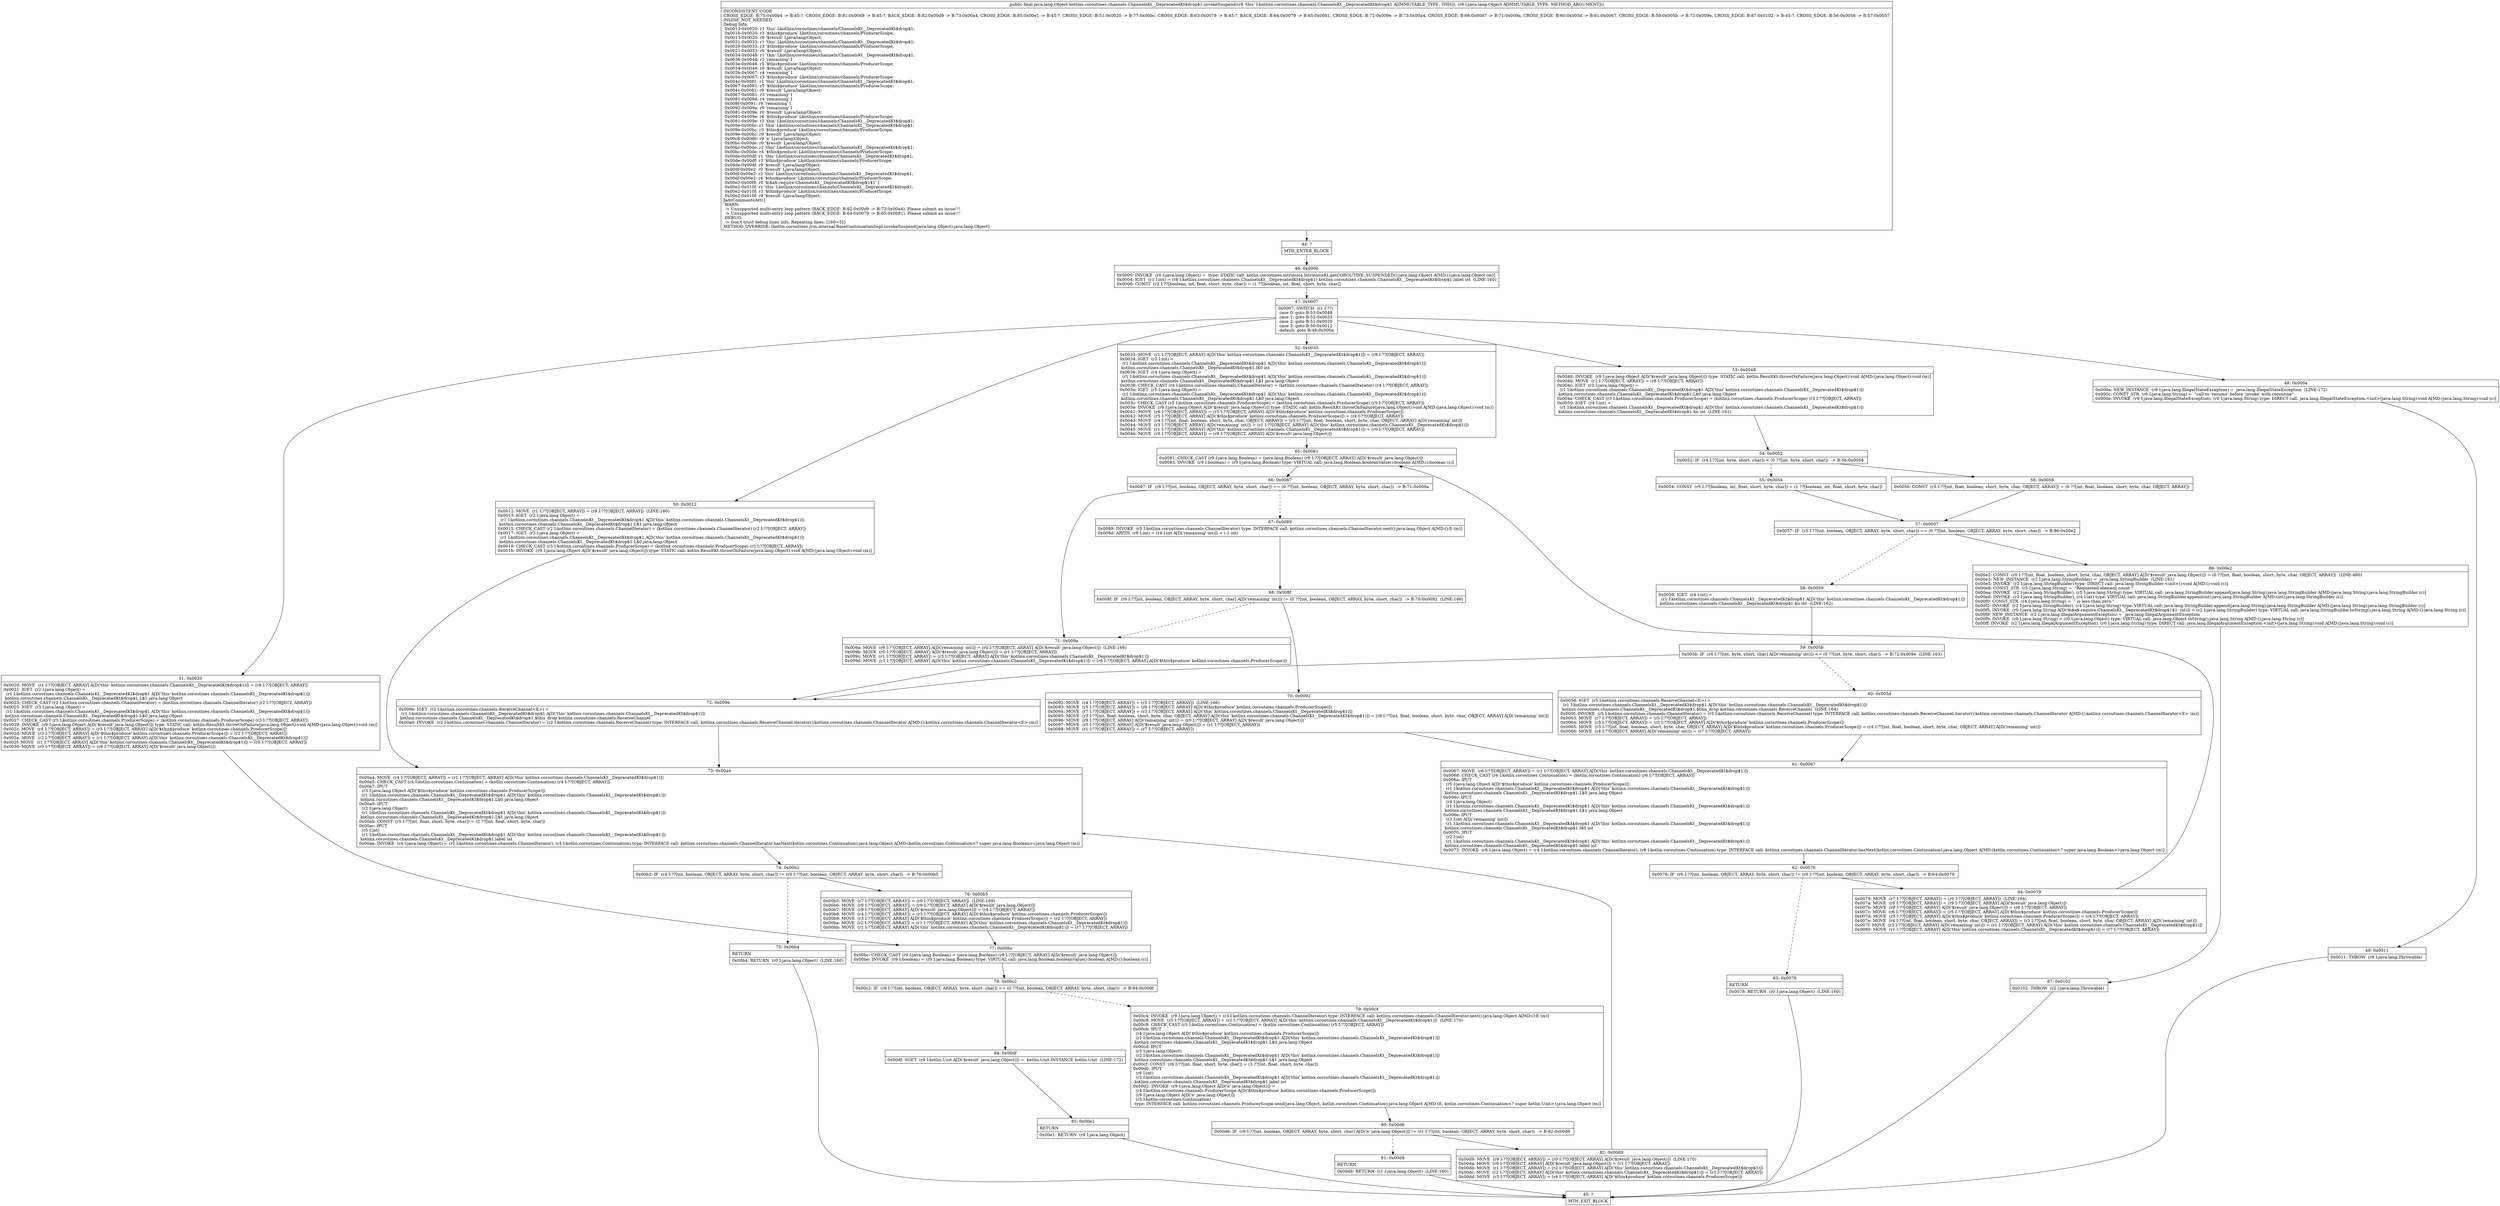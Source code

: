 digraph "CFG forkotlinx.coroutines.channels.ChannelsKt__DeprecatedKt$drop$1.invokeSuspend(Ljava\/lang\/Object;)Ljava\/lang\/Object;" {
Node_44 [shape=record,label="{44\:\ ?|MTH_ENTER_BLOCK\l}"];
Node_46 [shape=record,label="{46\:\ 0x0000|0x0000: INVOKE  (r0 I:java.lang.Object) =  type: STATIC call: kotlin.coroutines.intrinsics.IntrinsicsKt.getCOROUTINE_SUSPENDED():java.lang.Object A[MD:():java.lang.Object (m)]\l0x0004: IGET  (r1 I:int) = (r8 I:kotlinx.coroutines.channels.ChannelsKt__DeprecatedKt$drop$1) kotlinx.coroutines.channels.ChannelsKt__DeprecatedKt$drop$1.label int  (LINE:160)\l0x0006: CONST  (r2 I:??[boolean, int, float, short, byte, char]) = (1 ??[boolean, int, float, short, byte, char]) \l}"];
Node_47 [shape=record,label="{47\:\ 0x0007|0x0007: SWITCH  (r1 I:??)\l case 0: goto B:53:0x0048\l case 1: goto B:52:0x0033\l case 2: goto B:51:0x0020\l case 3: goto B:50:0x0012\l default: goto B:48:0x000a \l}"];
Node_48 [shape=record,label="{48\:\ 0x000a|0x000a: NEW_INSTANCE  (r9 I:java.lang.IllegalStateException) =  java.lang.IllegalStateException  (LINE:172)\l0x000c: CONST_STR  (r0 I:java.lang.String) =  \"call to 'resume' before 'invoke' with coroutine\" \l0x000e: INVOKE  (r9 I:java.lang.IllegalStateException), (r0 I:java.lang.String) type: DIRECT call: java.lang.IllegalStateException.\<init\>(java.lang.String):void A[MD:(java.lang.String):void (c)]\l}"];
Node_49 [shape=record,label="{49\:\ 0x0011|0x0011: THROW  (r9 I:java.lang.Throwable) \l}"];
Node_45 [shape=record,label="{45\:\ ?|MTH_EXIT_BLOCK\l}"];
Node_50 [shape=record,label="{50\:\ 0x0012|0x0012: MOVE  (r1 I:??[OBJECT, ARRAY]) = (r8 I:??[OBJECT, ARRAY])  (LINE:160)\l0x0013: IGET  (r2 I:java.lang.Object) = \l  (r1 I:kotlinx.coroutines.channels.ChannelsKt__DeprecatedKt$drop$1 A[D('this' kotlinx.coroutines.channels.ChannelsKt__DeprecatedKt$drop$1)])\l kotlinx.coroutines.channels.ChannelsKt__DeprecatedKt$drop$1.L$1 java.lang.Object \l0x0015: CHECK_CAST (r2 I:kotlinx.coroutines.channels.ChannelIterator) = (kotlinx.coroutines.channels.ChannelIterator) (r2 I:??[OBJECT, ARRAY]) \l0x0017: IGET  (r3 I:java.lang.Object) = \l  (r1 I:kotlinx.coroutines.channels.ChannelsKt__DeprecatedKt$drop$1 A[D('this' kotlinx.coroutines.channels.ChannelsKt__DeprecatedKt$drop$1)])\l kotlinx.coroutines.channels.ChannelsKt__DeprecatedKt$drop$1.L$0 java.lang.Object \l0x0019: CHECK_CAST (r3 I:kotlinx.coroutines.channels.ProducerScope) = (kotlinx.coroutines.channels.ProducerScope) (r3 I:??[OBJECT, ARRAY]) \l0x001b: INVOKE  (r9 I:java.lang.Object A[D('$result' java.lang.Object)]) type: STATIC call: kotlin.ResultKt.throwOnFailure(java.lang.Object):void A[MD:(java.lang.Object):void (m)]\l}"];
Node_73 [shape=record,label="{73\:\ 0x00a4|0x00a4: MOVE  (r4 I:??[OBJECT, ARRAY]) = (r1 I:??[OBJECT, ARRAY] A[D('this' kotlinx.coroutines.channels.ChannelsKt__DeprecatedKt$drop$1)]) \l0x00a5: CHECK_CAST (r4 I:kotlin.coroutines.Continuation) = (kotlin.coroutines.Continuation) (r4 I:??[OBJECT, ARRAY]) \l0x00a7: IPUT  \l  (r3 I:java.lang.Object A[D('$this$produce' kotlinx.coroutines.channels.ProducerScope)])\l  (r1 I:kotlinx.coroutines.channels.ChannelsKt__DeprecatedKt$drop$1 A[D('this' kotlinx.coroutines.channels.ChannelsKt__DeprecatedKt$drop$1)])\l kotlinx.coroutines.channels.ChannelsKt__DeprecatedKt$drop$1.L$0 java.lang.Object \l0x00a9: IPUT  \l  (r2 I:java.lang.Object)\l  (r1 I:kotlinx.coroutines.channels.ChannelsKt__DeprecatedKt$drop$1 A[D('this' kotlinx.coroutines.channels.ChannelsKt__DeprecatedKt$drop$1)])\l kotlinx.coroutines.channels.ChannelsKt__DeprecatedKt$drop$1.L$1 java.lang.Object \l0x00ab: CONST  (r5 I:??[int, float, short, byte, char]) = (2 ??[int, float, short, byte, char]) \l0x00ac: IPUT  \l  (r5 I:int)\l  (r1 I:kotlinx.coroutines.channels.ChannelsKt__DeprecatedKt$drop$1 A[D('this' kotlinx.coroutines.channels.ChannelsKt__DeprecatedKt$drop$1)])\l kotlinx.coroutines.channels.ChannelsKt__DeprecatedKt$drop$1.label int \l0x00ae: INVOKE  (r4 I:java.lang.Object) = (r2 I:kotlinx.coroutines.channels.ChannelIterator), (r4 I:kotlin.coroutines.Continuation) type: INTERFACE call: kotlinx.coroutines.channels.ChannelIterator.hasNext(kotlin.coroutines.Continuation):java.lang.Object A[MD:(kotlin.coroutines.Continuation\<? super java.lang.Boolean\>):java.lang.Object (m)]\l}"];
Node_74 [shape=record,label="{74\:\ 0x00b2|0x00b2: IF  (r4 I:??[int, boolean, OBJECT, ARRAY, byte, short, char]) != (r0 I:??[int, boolean, OBJECT, ARRAY, byte, short, char])  \-\> B:76:0x00b5 \l}"];
Node_75 [shape=record,label="{75\:\ 0x00b4|RETURN\l|0x00b4: RETURN  (r0 I:java.lang.Object)  (LINE:160)\l}"];
Node_76 [shape=record,label="{76\:\ 0x00b5|0x00b5: MOVE  (r7 I:??[OBJECT, ARRAY]) = (r0 I:??[OBJECT, ARRAY])  (LINE:169)\l0x00b6: MOVE  (r0 I:??[OBJECT, ARRAY]) = (r9 I:??[OBJECT, ARRAY] A[D('$result' java.lang.Object)]) \l0x00b7: MOVE  (r9 I:??[OBJECT, ARRAY] A[D('$result' java.lang.Object)]) = (r4 I:??[OBJECT, ARRAY]) \l0x00b8: MOVE  (r4 I:??[OBJECT, ARRAY]) = (r3 I:??[OBJECT, ARRAY] A[D('$this$produce' kotlinx.coroutines.channels.ProducerScope)]) \l0x00b9: MOVE  (r3 I:??[OBJECT, ARRAY] A[D('$this$produce' kotlinx.coroutines.channels.ProducerScope)]) = (r2 I:??[OBJECT, ARRAY]) \l0x00ba: MOVE  (r2 I:??[OBJECT, ARRAY]) = (r1 I:??[OBJECT, ARRAY] A[D('this' kotlinx.coroutines.channels.ChannelsKt__DeprecatedKt$drop$1)]) \l0x00bb: MOVE  (r1 I:??[OBJECT, ARRAY] A[D('this' kotlinx.coroutines.channels.ChannelsKt__DeprecatedKt$drop$1)]) = (r7 I:??[OBJECT, ARRAY]) \l}"];
Node_77 [shape=record,label="{77\:\ 0x00bc|0x00bc: CHECK_CAST (r9 I:java.lang.Boolean) = (java.lang.Boolean) (r9 I:??[OBJECT, ARRAY] A[D('$result' java.lang.Object)]) \l0x00be: INVOKE  (r9 I:boolean) = (r9 I:java.lang.Boolean) type: VIRTUAL call: java.lang.Boolean.booleanValue():boolean A[MD:():boolean (c)]\l}"];
Node_78 [shape=record,label="{78\:\ 0x00c2|0x00c2: IF  (r9 I:??[int, boolean, OBJECT, ARRAY, byte, short, char]) == (0 ??[int, boolean, OBJECT, ARRAY, byte, short, char])  \-\> B:84:0x00df \l}"];
Node_79 [shape=record,label="{79\:\ 0x00c4|0x00c4: INVOKE  (r9 I:java.lang.Object) = (r3 I:kotlinx.coroutines.channels.ChannelIterator) type: INTERFACE call: kotlinx.coroutines.channels.ChannelIterator.next():java.lang.Object A[MD:():E (m)]\l0x00c8: MOVE  (r5 I:??[OBJECT, ARRAY]) = (r2 I:??[OBJECT, ARRAY] A[D('this' kotlinx.coroutines.channels.ChannelsKt__DeprecatedKt$drop$1)])  (LINE:170)\l0x00c9: CHECK_CAST (r5 I:kotlin.coroutines.Continuation) = (kotlin.coroutines.Continuation) (r5 I:??[OBJECT, ARRAY]) \l0x00cb: IPUT  \l  (r4 I:java.lang.Object A[D('$this$produce' kotlinx.coroutines.channels.ProducerScope)])\l  (r2 I:kotlinx.coroutines.channels.ChannelsKt__DeprecatedKt$drop$1 A[D('this' kotlinx.coroutines.channels.ChannelsKt__DeprecatedKt$drop$1)])\l kotlinx.coroutines.channels.ChannelsKt__DeprecatedKt$drop$1.L$0 java.lang.Object \l0x00cd: IPUT  \l  (r3 I:java.lang.Object)\l  (r2 I:kotlinx.coroutines.channels.ChannelsKt__DeprecatedKt$drop$1 A[D('this' kotlinx.coroutines.channels.ChannelsKt__DeprecatedKt$drop$1)])\l kotlinx.coroutines.channels.ChannelsKt__DeprecatedKt$drop$1.L$1 java.lang.Object \l0x00cf: CONST  (r6 I:??[int, float, short, byte, char]) = (3 ??[int, float, short, byte, char]) \l0x00d0: IPUT  \l  (r6 I:int)\l  (r2 I:kotlinx.coroutines.channels.ChannelsKt__DeprecatedKt$drop$1 A[D('this' kotlinx.coroutines.channels.ChannelsKt__DeprecatedKt$drop$1)])\l kotlinx.coroutines.channels.ChannelsKt__DeprecatedKt$drop$1.label int \l0x00d2: INVOKE  (r9 I:java.lang.Object A[D('e' java.lang.Object)]) = \l  (r4 I:kotlinx.coroutines.channels.ProducerScope A[D('$this$produce' kotlinx.coroutines.channels.ProducerScope)])\l  (r9 I:java.lang.Object A[D('e' java.lang.Object)])\l  (r5 I:kotlin.coroutines.Continuation)\l type: INTERFACE call: kotlinx.coroutines.channels.ProducerScope.send(java.lang.Object, kotlin.coroutines.Continuation):java.lang.Object A[MD:(E, kotlin.coroutines.Continuation\<? super kotlin.Unit\>):java.lang.Object (m)]\l}"];
Node_80 [shape=record,label="{80\:\ 0x00d6|0x00d6: IF  (r9 I:??[int, boolean, OBJECT, ARRAY, byte, short, char] A[D('e' java.lang.Object)]) != (r1 I:??[int, boolean, OBJECT, ARRAY, byte, short, char])  \-\> B:82:0x00d9 \l}"];
Node_81 [shape=record,label="{81\:\ 0x00d8|RETURN\l|0x00d8: RETURN  (r1 I:java.lang.Object)  (LINE:160)\l}"];
Node_82 [shape=record,label="{82\:\ 0x00d9|0x00d9: MOVE  (r9 I:??[OBJECT, ARRAY]) = (r0 I:??[OBJECT, ARRAY] A[D('$result' java.lang.Object)])  (LINE:170)\l0x00da: MOVE  (r0 I:??[OBJECT, ARRAY] A[D('$result' java.lang.Object)]) = (r1 I:??[OBJECT, ARRAY]) \l0x00db: MOVE  (r1 I:??[OBJECT, ARRAY]) = (r2 I:??[OBJECT, ARRAY] A[D('this' kotlinx.coroutines.channels.ChannelsKt__DeprecatedKt$drop$1)]) \l0x00dc: MOVE  (r2 I:??[OBJECT, ARRAY] A[D('this' kotlinx.coroutines.channels.ChannelsKt__DeprecatedKt$drop$1)]) = (r3 I:??[OBJECT, ARRAY]) \l0x00dd: MOVE  (r3 I:??[OBJECT, ARRAY]) = (r4 I:??[OBJECT, ARRAY] A[D('$this$produce' kotlinx.coroutines.channels.ProducerScope)]) \l}"];
Node_84 [shape=record,label="{84\:\ 0x00df|0x00df: SGET  (r9 I:kotlin.Unit A[D('$result' java.lang.Object)]) =  kotlin.Unit.INSTANCE kotlin.Unit  (LINE:172)\l}"];
Node_85 [shape=record,label="{85\:\ 0x00e1|RETURN\l|0x00e1: RETURN  (r9 I:java.lang.Object) \l}"];
Node_51 [shape=record,label="{51\:\ 0x0020|0x0020: MOVE  (r1 I:??[OBJECT, ARRAY] A[D('this' kotlinx.coroutines.channels.ChannelsKt__DeprecatedKt$drop$1)]) = (r8 I:??[OBJECT, ARRAY]) \l0x0021: IGET  (r2 I:java.lang.Object) = \l  (r1 I:kotlinx.coroutines.channels.ChannelsKt__DeprecatedKt$drop$1 A[D('this' kotlinx.coroutines.channels.ChannelsKt__DeprecatedKt$drop$1)])\l kotlinx.coroutines.channels.ChannelsKt__DeprecatedKt$drop$1.L$1 java.lang.Object \l0x0023: CHECK_CAST (r2 I:kotlinx.coroutines.channels.ChannelIterator) = (kotlinx.coroutines.channels.ChannelIterator) (r2 I:??[OBJECT, ARRAY]) \l0x0025: IGET  (r3 I:java.lang.Object) = \l  (r1 I:kotlinx.coroutines.channels.ChannelsKt__DeprecatedKt$drop$1 A[D('this' kotlinx.coroutines.channels.ChannelsKt__DeprecatedKt$drop$1)])\l kotlinx.coroutines.channels.ChannelsKt__DeprecatedKt$drop$1.L$0 java.lang.Object \l0x0027: CHECK_CAST (r3 I:kotlinx.coroutines.channels.ProducerScope) = (kotlinx.coroutines.channels.ProducerScope) (r3 I:??[OBJECT, ARRAY]) \l0x0029: INVOKE  (r9 I:java.lang.Object A[D('$result' java.lang.Object)]) type: STATIC call: kotlin.ResultKt.throwOnFailure(java.lang.Object):void A[MD:(java.lang.Object):void (m)]\l0x002c: MOVE  (r4 I:??[OBJECT, ARRAY]) = (r3 I:??[OBJECT, ARRAY] A[D('$this$produce' kotlinx.coroutines.channels.ProducerScope)]) \l0x002d: MOVE  (r3 I:??[OBJECT, ARRAY] A[D('$this$produce' kotlinx.coroutines.channels.ProducerScope)]) = (r2 I:??[OBJECT, ARRAY]) \l0x002e: MOVE  (r2 I:??[OBJECT, ARRAY]) = (r1 I:??[OBJECT, ARRAY] A[D('this' kotlinx.coroutines.channels.ChannelsKt__DeprecatedKt$drop$1)]) \l0x002f: MOVE  (r1 I:??[OBJECT, ARRAY] A[D('this' kotlinx.coroutines.channels.ChannelsKt__DeprecatedKt$drop$1)]) = (r0 I:??[OBJECT, ARRAY]) \l0x0030: MOVE  (r0 I:??[OBJECT, ARRAY]) = (r9 I:??[OBJECT, ARRAY] A[D('$result' java.lang.Object)]) \l}"];
Node_52 [shape=record,label="{52\:\ 0x0033|0x0033: MOVE  (r1 I:??[OBJECT, ARRAY] A[D('this' kotlinx.coroutines.channels.ChannelsKt__DeprecatedKt$drop$1)]) = (r8 I:??[OBJECT, ARRAY]) \l0x0034: IGET  (r3 I:int) = \l  (r1 I:kotlinx.coroutines.channels.ChannelsKt__DeprecatedKt$drop$1 A[D('this' kotlinx.coroutines.channels.ChannelsKt__DeprecatedKt$drop$1)])\l kotlinx.coroutines.channels.ChannelsKt__DeprecatedKt$drop$1.I$0 int \l0x0036: IGET  (r4 I:java.lang.Object) = \l  (r1 I:kotlinx.coroutines.channels.ChannelsKt__DeprecatedKt$drop$1 A[D('this' kotlinx.coroutines.channels.ChannelsKt__DeprecatedKt$drop$1)])\l kotlinx.coroutines.channels.ChannelsKt__DeprecatedKt$drop$1.L$1 java.lang.Object \l0x0038: CHECK_CAST (r4 I:kotlinx.coroutines.channels.ChannelIterator) = (kotlinx.coroutines.channels.ChannelIterator) (r4 I:??[OBJECT, ARRAY]) \l0x003a: IGET  (r5 I:java.lang.Object) = \l  (r1 I:kotlinx.coroutines.channels.ChannelsKt__DeprecatedKt$drop$1 A[D('this' kotlinx.coroutines.channels.ChannelsKt__DeprecatedKt$drop$1)])\l kotlinx.coroutines.channels.ChannelsKt__DeprecatedKt$drop$1.L$0 java.lang.Object \l0x003c: CHECK_CAST (r5 I:kotlinx.coroutines.channels.ProducerScope) = (kotlinx.coroutines.channels.ProducerScope) (r5 I:??[OBJECT, ARRAY]) \l0x003e: INVOKE  (r9 I:java.lang.Object A[D('$result' java.lang.Object)]) type: STATIC call: kotlin.ResultKt.throwOnFailure(java.lang.Object):void A[MD:(java.lang.Object):void (m)]\l0x0041: MOVE  (r6 I:??[OBJECT, ARRAY]) = (r5 I:??[OBJECT, ARRAY] A[D('$this$produce' kotlinx.coroutines.channels.ProducerScope)]) \l0x0042: MOVE  (r5 I:??[OBJECT, ARRAY] A[D('$this$produce' kotlinx.coroutines.channels.ProducerScope)]) = (r4 I:??[OBJECT, ARRAY]) \l0x0043: MOVE  (r4 I:??[int, float, boolean, short, byte, char, OBJECT, ARRAY]) = (r3 I:??[int, float, boolean, short, byte, char, OBJECT, ARRAY] A[D('remaining' int)]) \l0x0044: MOVE  (r3 I:??[OBJECT, ARRAY] A[D('remaining' int)]) = (r1 I:??[OBJECT, ARRAY] A[D('this' kotlinx.coroutines.channels.ChannelsKt__DeprecatedKt$drop$1)]) \l0x0045: MOVE  (r1 I:??[OBJECT, ARRAY] A[D('this' kotlinx.coroutines.channels.ChannelsKt__DeprecatedKt$drop$1)]) = (r0 I:??[OBJECT, ARRAY]) \l0x0046: MOVE  (r0 I:??[OBJECT, ARRAY]) = (r9 I:??[OBJECT, ARRAY] A[D('$result' java.lang.Object)]) \l}"];
Node_65 [shape=record,label="{65\:\ 0x0081|0x0081: CHECK_CAST (r9 I:java.lang.Boolean) = (java.lang.Boolean) (r9 I:??[OBJECT, ARRAY] A[D('$result' java.lang.Object)]) \l0x0083: INVOKE  (r9 I:boolean) = (r9 I:java.lang.Boolean) type: VIRTUAL call: java.lang.Boolean.booleanValue():boolean A[MD:():boolean (c)]\l}"];
Node_66 [shape=record,label="{66\:\ 0x0087|0x0087: IF  (r9 I:??[int, boolean, OBJECT, ARRAY, byte, short, char]) == (0 ??[int, boolean, OBJECT, ARRAY, byte, short, char])  \-\> B:71:0x009a \l}"];
Node_67 [shape=record,label="{67\:\ 0x0089|0x0089: INVOKE  (r5 I:kotlinx.coroutines.channels.ChannelIterator) type: INTERFACE call: kotlinx.coroutines.channels.ChannelIterator.next():java.lang.Object A[MD:():E (m)]\l0x008d: ARITH  (r9 I:int) = (r4 I:int A[D('remaining' int)]) + (\-1 int) \l}"];
Node_68 [shape=record,label="{68\:\ 0x008f|0x008f: IF  (r9 I:??[int, boolean, OBJECT, ARRAY, byte, short, char] A[D('remaining' int)]) != (0 ??[int, boolean, OBJECT, ARRAY, byte, short, char])  \-\> B:70:0x0092  (LINE:166)\l}"];
Node_70 [shape=record,label="{70\:\ 0x0092|0x0092: MOVE  (r4 I:??[OBJECT, ARRAY]) = (r5 I:??[OBJECT, ARRAY])  (LINE:166)\l0x0093: MOVE  (r5 I:??[OBJECT, ARRAY]) = (r6 I:??[OBJECT, ARRAY] A[D('$this$produce' kotlinx.coroutines.channels.ProducerScope)]) \l0x0094: MOVE  (r7 I:??[OBJECT, ARRAY]) = (r3 I:??[OBJECT, ARRAY] A[D('this' kotlinx.coroutines.channels.ChannelsKt__DeprecatedKt$drop$1)]) \l0x0095: MOVE  (r3 I:??[int, float, boolean, short, byte, char, OBJECT, ARRAY] A[D('this' kotlinx.coroutines.channels.ChannelsKt__DeprecatedKt$drop$1)]) = (r9 I:??[int, float, boolean, short, byte, char, OBJECT, ARRAY] A[D('remaining' int)]) \l0x0096: MOVE  (r9 I:??[OBJECT, ARRAY] A[D('remaining' int)]) = (r0 I:??[OBJECT, ARRAY] A[D('$result' java.lang.Object)]) \l0x0097: MOVE  (r0 I:??[OBJECT, ARRAY] A[D('$result' java.lang.Object)]) = (r1 I:??[OBJECT, ARRAY]) \l0x0098: MOVE  (r1 I:??[OBJECT, ARRAY]) = (r7 I:??[OBJECT, ARRAY]) \l}"];
Node_61 [shape=record,label="{61\:\ 0x0067|0x0067: MOVE  (r6 I:??[OBJECT, ARRAY]) = (r1 I:??[OBJECT, ARRAY] A[D('this' kotlinx.coroutines.channels.ChannelsKt__DeprecatedKt$drop$1)]) \l0x0068: CHECK_CAST (r6 I:kotlin.coroutines.Continuation) = (kotlin.coroutines.Continuation) (r6 I:??[OBJECT, ARRAY]) \l0x006a: IPUT  \l  (r5 I:java.lang.Object A[D('$this$produce' kotlinx.coroutines.channels.ProducerScope)])\l  (r1 I:kotlinx.coroutines.channels.ChannelsKt__DeprecatedKt$drop$1 A[D('this' kotlinx.coroutines.channels.ChannelsKt__DeprecatedKt$drop$1)])\l kotlinx.coroutines.channels.ChannelsKt__DeprecatedKt$drop$1.L$0 java.lang.Object \l0x006c: IPUT  \l  (r4 I:java.lang.Object)\l  (r1 I:kotlinx.coroutines.channels.ChannelsKt__DeprecatedKt$drop$1 A[D('this' kotlinx.coroutines.channels.ChannelsKt__DeprecatedKt$drop$1)])\l kotlinx.coroutines.channels.ChannelsKt__DeprecatedKt$drop$1.L$1 java.lang.Object \l0x006e: IPUT  \l  (r3 I:int A[D('remaining' int)])\l  (r1 I:kotlinx.coroutines.channels.ChannelsKt__DeprecatedKt$drop$1 A[D('this' kotlinx.coroutines.channels.ChannelsKt__DeprecatedKt$drop$1)])\l kotlinx.coroutines.channels.ChannelsKt__DeprecatedKt$drop$1.I$0 int \l0x0070: IPUT  \l  (r2 I:int)\l  (r1 I:kotlinx.coroutines.channels.ChannelsKt__DeprecatedKt$drop$1 A[D('this' kotlinx.coroutines.channels.ChannelsKt__DeprecatedKt$drop$1)])\l kotlinx.coroutines.channels.ChannelsKt__DeprecatedKt$drop$1.label int \l0x0072: INVOKE  (r6 I:java.lang.Object) = (r4 I:kotlinx.coroutines.channels.ChannelIterator), (r6 I:kotlin.coroutines.Continuation) type: INTERFACE call: kotlinx.coroutines.channels.ChannelIterator.hasNext(kotlin.coroutines.Continuation):java.lang.Object A[MD:(kotlin.coroutines.Continuation\<? super java.lang.Boolean\>):java.lang.Object (m)]\l}"];
Node_62 [shape=record,label="{62\:\ 0x0076|0x0076: IF  (r6 I:??[int, boolean, OBJECT, ARRAY, byte, short, char]) != (r0 I:??[int, boolean, OBJECT, ARRAY, byte, short, char])  \-\> B:64:0x0079 \l}"];
Node_63 [shape=record,label="{63\:\ 0x0078|RETURN\l|0x0078: RETURN  (r0 I:java.lang.Object)  (LINE:160)\l}"];
Node_64 [shape=record,label="{64\:\ 0x0079|0x0079: MOVE  (r7 I:??[OBJECT, ARRAY]) = (r0 I:??[OBJECT, ARRAY])  (LINE:164)\l0x007a: MOVE  (r0 I:??[OBJECT, ARRAY]) = (r9 I:??[OBJECT, ARRAY] A[D('$result' java.lang.Object)]) \l0x007b: MOVE  (r9 I:??[OBJECT, ARRAY] A[D('$result' java.lang.Object)]) = (r6 I:??[OBJECT, ARRAY]) \l0x007c: MOVE  (r6 I:??[OBJECT, ARRAY]) = (r5 I:??[OBJECT, ARRAY] A[D('$this$produce' kotlinx.coroutines.channels.ProducerScope)]) \l0x007d: MOVE  (r5 I:??[OBJECT, ARRAY] A[D('$this$produce' kotlinx.coroutines.channels.ProducerScope)]) = (r4 I:??[OBJECT, ARRAY]) \l0x007e: MOVE  (r4 I:??[int, float, boolean, short, byte, char, OBJECT, ARRAY]) = (r3 I:??[int, float, boolean, short, byte, char, OBJECT, ARRAY] A[D('remaining' int)]) \l0x007f: MOVE  (r3 I:??[OBJECT, ARRAY] A[D('remaining' int)]) = (r1 I:??[OBJECT, ARRAY] A[D('this' kotlinx.coroutines.channels.ChannelsKt__DeprecatedKt$drop$1)]) \l0x0080: MOVE  (r1 I:??[OBJECT, ARRAY] A[D('this' kotlinx.coroutines.channels.ChannelsKt__DeprecatedKt$drop$1)]) = (r7 I:??[OBJECT, ARRAY]) \l}"];
Node_71 [shape=record,label="{71\:\ 0x009a|0x009a: MOVE  (r9 I:??[OBJECT, ARRAY] A[D('remaining' int)]) = (r0 I:??[OBJECT, ARRAY] A[D('$result' java.lang.Object)])  (LINE:169)\l0x009b: MOVE  (r0 I:??[OBJECT, ARRAY] A[D('$result' java.lang.Object)]) = (r1 I:??[OBJECT, ARRAY]) \l0x009c: MOVE  (r1 I:??[OBJECT, ARRAY]) = (r3 I:??[OBJECT, ARRAY] A[D('this' kotlinx.coroutines.channels.ChannelsKt__DeprecatedKt$drop$1)]) \l0x009d: MOVE  (r3 I:??[OBJECT, ARRAY] A[D('this' kotlinx.coroutines.channels.ChannelsKt__DeprecatedKt$drop$1)]) = (r6 I:??[OBJECT, ARRAY] A[D('$this$produce' kotlinx.coroutines.channels.ProducerScope)]) \l}"];
Node_72 [shape=record,label="{72\:\ 0x009e|0x009e: IGET  (r2 I:kotlinx.coroutines.channels.ReceiveChannel\<E\>) = \l  (r1 I:kotlinx.coroutines.channels.ChannelsKt__DeprecatedKt$drop$1 A[D('this' kotlinx.coroutines.channels.ChannelsKt__DeprecatedKt$drop$1)])\l kotlinx.coroutines.channels.ChannelsKt__DeprecatedKt$drop$1.$this_drop kotlinx.coroutines.channels.ReceiveChannel \l0x00a0: INVOKE  (r2 I:kotlinx.coroutines.channels.ChannelIterator) = (r2 I:kotlinx.coroutines.channels.ReceiveChannel) type: INTERFACE call: kotlinx.coroutines.channels.ReceiveChannel.iterator():kotlinx.coroutines.channels.ChannelIterator A[MD:():kotlinx.coroutines.channels.ChannelIterator\<E\> (m)]\l}"];
Node_53 [shape=record,label="{53\:\ 0x0048|0x0048: INVOKE  (r9 I:java.lang.Object A[D('$result' java.lang.Object)]) type: STATIC call: kotlin.ResultKt.throwOnFailure(java.lang.Object):void A[MD:(java.lang.Object):void (m)]\l0x004b: MOVE  (r1 I:??[OBJECT, ARRAY]) = (r8 I:??[OBJECT, ARRAY]) \l0x004c: IGET  (r3 I:java.lang.Object) = \l  (r1 I:kotlinx.coroutines.channels.ChannelsKt__DeprecatedKt$drop$1 A[D('this' kotlinx.coroutines.channels.ChannelsKt__DeprecatedKt$drop$1)])\l kotlinx.coroutines.channels.ChannelsKt__DeprecatedKt$drop$1.L$0 java.lang.Object \l0x004e: CHECK_CAST (r3 I:kotlinx.coroutines.channels.ProducerScope) = (kotlinx.coroutines.channels.ProducerScope) (r3 I:??[OBJECT, ARRAY]) \l0x0050: IGET  (r4 I:int) = \l  (r1 I:kotlinx.coroutines.channels.ChannelsKt__DeprecatedKt$drop$1 A[D('this' kotlinx.coroutines.channels.ChannelsKt__DeprecatedKt$drop$1)])\l kotlinx.coroutines.channels.ChannelsKt__DeprecatedKt$drop$1.$n int  (LINE:161)\l}"];
Node_54 [shape=record,label="{54\:\ 0x0052|0x0052: IF  (r4 I:??[int, byte, short, char]) \< (0 ??[int, byte, short, char])  \-\> B:56:0x0056 \l}"];
Node_55 [shape=record,label="{55\:\ 0x0054|0x0054: CONST  (r5 I:??[boolean, int, float, short, byte, char]) = (1 ??[boolean, int, float, short, byte, char]) \l}"];
Node_57 [shape=record,label="{57\:\ 0x0057|0x0057: IF  (r5 I:??[int, boolean, OBJECT, ARRAY, byte, short, char]) == (0 ??[int, boolean, OBJECT, ARRAY, byte, short, char])  \-\> B:86:0x00e2 \l}"];
Node_58 [shape=record,label="{58\:\ 0x0059|0x0059: IGET  (r4 I:int) = \l  (r1 I:kotlinx.coroutines.channels.ChannelsKt__DeprecatedKt$drop$1 A[D('this' kotlinx.coroutines.channels.ChannelsKt__DeprecatedKt$drop$1)])\l kotlinx.coroutines.channels.ChannelsKt__DeprecatedKt$drop$1.$n int  (LINE:162)\l}"];
Node_59 [shape=record,label="{59\:\ 0x005b|0x005b: IF  (r4 I:??[int, byte, short, char] A[D('remaining' int)]) \<= (0 ??[int, byte, short, char])  \-\> B:72:0x009e  (LINE:163)\l}"];
Node_60 [shape=record,label="{60\:\ 0x005d|0x005d: IGET  (r5 I:kotlinx.coroutines.channels.ReceiveChannel\<E\>) = \l  (r1 I:kotlinx.coroutines.channels.ChannelsKt__DeprecatedKt$drop$1 A[D('this' kotlinx.coroutines.channels.ChannelsKt__DeprecatedKt$drop$1)])\l kotlinx.coroutines.channels.ChannelsKt__DeprecatedKt$drop$1.$this_drop kotlinx.coroutines.channels.ReceiveChannel  (LINE:164)\l0x005f: INVOKE  (r5 I:kotlinx.coroutines.channels.ChannelIterator) = (r5 I:kotlinx.coroutines.channels.ReceiveChannel) type: INTERFACE call: kotlinx.coroutines.channels.ReceiveChannel.iterator():kotlinx.coroutines.channels.ChannelIterator A[MD:():kotlinx.coroutines.channels.ChannelIterator\<E\> (m)]\l0x0063: MOVE  (r7 I:??[OBJECT, ARRAY]) = (r5 I:??[OBJECT, ARRAY]) \l0x0064: MOVE  (r5 I:??[OBJECT, ARRAY]) = (r3 I:??[OBJECT, ARRAY] A[D('$this$produce' kotlinx.coroutines.channels.ProducerScope)]) \l0x0065: MOVE  (r3 I:??[int, float, boolean, short, byte, char, OBJECT, ARRAY] A[D('$this$produce' kotlinx.coroutines.channels.ProducerScope)]) = (r4 I:??[int, float, boolean, short, byte, char, OBJECT, ARRAY] A[D('remaining' int)]) \l0x0066: MOVE  (r4 I:??[OBJECT, ARRAY] A[D('remaining' int)]) = (r7 I:??[OBJECT, ARRAY]) \l}"];
Node_86 [shape=record,label="{86\:\ 0x00e2|0x00e2: CONST  (r0 I:??[int, float, boolean, short, byte, char, OBJECT, ARRAY] A[D('$result' java.lang.Object)]) = (0 ??[int, float, boolean, short, byte, char, OBJECT, ARRAY])  (LINE:480)\l0x00e3: NEW_INSTANCE  (r2 I:java.lang.StringBuilder) =  java.lang.StringBuilder  (LINE:161)\l0x00e5: INVOKE  (r2 I:java.lang.StringBuilder) type: DIRECT call: java.lang.StringBuilder.\<init\>():void A[MD:():void (c)]\l0x00e8: CONST_STR  (r5 I:java.lang.String) =  \"Requested element count \" \l0x00ea: INVOKE  (r2 I:java.lang.StringBuilder), (r5 I:java.lang.String) type: VIRTUAL call: java.lang.StringBuilder.append(java.lang.String):java.lang.StringBuilder A[MD:(java.lang.String):java.lang.StringBuilder (c)]\l0x00ed: INVOKE  (r2 I:java.lang.StringBuilder), (r4 I:int) type: VIRTUAL call: java.lang.StringBuilder.append(int):java.lang.StringBuilder A[MD:(int):java.lang.StringBuilder (c)]\l0x00f0: CONST_STR  (r4 I:java.lang.String) =  \" is less than zero.\" \l0x00f2: INVOKE  (r2 I:java.lang.StringBuilder), (r4 I:java.lang.String) type: VIRTUAL call: java.lang.StringBuilder.append(java.lang.String):java.lang.StringBuilder A[MD:(java.lang.String):java.lang.StringBuilder (c)]\l0x00f5: INVOKE  (r0 I:java.lang.String A[D('$i$a$\-require\-ChannelsKt__DeprecatedKt$drop$1$1' int)]) = (r2 I:java.lang.StringBuilder) type: VIRTUAL call: java.lang.StringBuilder.toString():java.lang.String A[MD:():java.lang.String (c)]\l0x00f9: NEW_INSTANCE  (r2 I:java.lang.IllegalArgumentException) =  java.lang.IllegalArgumentException \l0x00fb: INVOKE  (r0 I:java.lang.String) = (r0 I:java.lang.Object) type: VIRTUAL call: java.lang.Object.toString():java.lang.String A[MD:():java.lang.String (c)]\l0x00ff: INVOKE  (r2 I:java.lang.IllegalArgumentException), (r0 I:java.lang.String) type: DIRECT call: java.lang.IllegalArgumentException.\<init\>(java.lang.String):void A[MD:(java.lang.String):void (c)]\l}"];
Node_87 [shape=record,label="{87\:\ 0x0102|0x0102: THROW  (r2 I:java.lang.Throwable) \l}"];
Node_56 [shape=record,label="{56\:\ 0x0056|0x0056: CONST  (r5 I:??[int, float, boolean, short, byte, char, OBJECT, ARRAY]) = (0 ??[int, float, boolean, short, byte, char, OBJECT, ARRAY]) \l}"];
MethodNode[shape=record,label="{public final java.lang.Object kotlinx.coroutines.channels.ChannelsKt__DeprecatedKt$drop$1.invokeSuspend((r8 'this' I:kotlinx.coroutines.channels.ChannelsKt__DeprecatedKt$drop$1 A[IMMUTABLE_TYPE, THIS]), (r9 I:java.lang.Object A[IMMUTABLE_TYPE, METHOD_ARGUMENT]))  | INCONSISTENT_CODE\lCROSS_EDGE: B:75:0x00b4 \-\> B:45:?, CROSS_EDGE: B:81:0x00d8 \-\> B:45:?, BACK_EDGE: B:82:0x00d9 \-\> B:73:0x00a4, CROSS_EDGE: B:85:0x00e1 \-\> B:45:?, CROSS_EDGE: B:51:0x0020 \-\> B:77:0x00bc, CROSS_EDGE: B:63:0x0078 \-\> B:45:?, BACK_EDGE: B:64:0x0079 \-\> B:65:0x0081, CROSS_EDGE: B:72:0x009e \-\> B:73:0x00a4, CROSS_EDGE: B:66:0x0087 \-\> B:71:0x009a, CROSS_EDGE: B:60:0x005d \-\> B:61:0x0067, CROSS_EDGE: B:59:0x005b \-\> B:72:0x009e, CROSS_EDGE: B:87:0x0102 \-\> B:45:?, CROSS_EDGE: B:56:0x0056 \-\> B:57:0x0057\lINLINE_NOT_NEEDED\lDebug Info:\l  0x0013\-0x0020: r1 'this' Lkotlinx\/coroutines\/channels\/ChannelsKt__DeprecatedKt$drop$1;\l  0x001b\-0x0020: r3 '$this$produce' Lkotlinx\/coroutines\/channels\/ProducerScope;\l  0x0013\-0x0020: r9 '$result' Ljava\/lang\/Object;\l  0x0021\-0x0033: r1 'this' Lkotlinx\/coroutines\/channels\/ChannelsKt__DeprecatedKt$drop$1;\l  0x0029\-0x0033: r3 '$this$produce' Lkotlinx\/coroutines\/channels\/ProducerScope;\l  0x0021\-0x0033: r9 '$result' Ljava\/lang\/Object;\l  0x0034\-0x0048: r1 'this' Lkotlinx\/coroutines\/channels\/ChannelsKt__DeprecatedKt$drop$1;\l  0x0036\-0x0048: r3 'remaining' I\l  0x003e\-0x0048: r5 '$this$produce' Lkotlinx\/coroutines\/channels\/ProducerScope;\l  0x0034\-0x0048: r9 '$result' Ljava\/lang\/Object;\l  0x005b\-0x0067: r4 'remaining' I\l  0x0050\-0x0067: r3 '$this$produce' Lkotlinx\/coroutines\/channels\/ProducerScope;\l  0x004c\-0x0081: r1 'this' Lkotlinx\/coroutines\/channels\/ChannelsKt__DeprecatedKt$drop$1;\l  0x0067\-0x0081: r5 '$this$produce' Lkotlinx\/coroutines\/channels\/ProducerScope;\l  0x004c\-0x0081: r9 '$result' Ljava\/lang\/Object;\l  0x0067\-0x0081: r3 'remaining' I\l  0x0081\-0x008d: r4 'remaining' I\l  0x008f\-0x0091: r9 'remaining' I\l  0x0092\-0x009a: r9 'remaining' I\l  0x0081\-0x009e: r0 '$result' Ljava\/lang\/Object;\l  0x0081\-0x009e: r6 '$this$produce' Lkotlinx\/coroutines\/channels\/ProducerScope;\l  0x0081\-0x009e: r3 'this' Lkotlinx\/coroutines\/channels\/ChannelsKt__DeprecatedKt$drop$1;\l  0x009e\-0x00bc: r1 'this' Lkotlinx\/coroutines\/channels\/ChannelsKt__DeprecatedKt$drop$1;\l  0x009e\-0x00bc: r3 '$this$produce' Lkotlinx\/coroutines\/channels\/ProducerScope;\l  0x009e\-0x00bc: r9 '$result' Ljava\/lang\/Object;\l  0x00c8\-0x00d6: r9 'e' Ljava\/lang\/Object;\l  0x00bc\-0x00de: r0 '$result' Ljava\/lang\/Object;\l  0x00bc\-0x00de: r2 'this' Lkotlinx\/coroutines\/channels\/ChannelsKt__DeprecatedKt$drop$1;\l  0x00bc\-0x00de: r4 '$this$produce' Lkotlinx\/coroutines\/channels\/ProducerScope;\l  0x00de\-0x00df: r1 'this' Lkotlinx\/coroutines\/channels\/ChannelsKt__DeprecatedKt$drop$1;\l  0x00de\-0x00df: r3 '$this$produce' Lkotlinx\/coroutines\/channels\/ProducerScope;\l  0x00de\-0x00df: r9 '$result' Ljava\/lang\/Object;\l  0x00df\-0x00e2: r0 '$result' Ljava\/lang\/Object;\l  0x00df\-0x00e2: r2 'this' Lkotlinx\/coroutines\/channels\/ChannelsKt__DeprecatedKt$drop$1;\l  0x00df\-0x00e2: r4 '$this$produce' Lkotlinx\/coroutines\/channels\/ProducerScope;\l  0x00e3\-0x00f9: r0 '$i$a$\-require\-ChannelsKt__DeprecatedKt$drop$1$1' I\l  0x00e2\-0x010f: r1 'this' Lkotlinx\/coroutines\/channels\/ChannelsKt__DeprecatedKt$drop$1;\l  0x00e2\-0x010f: r3 '$this$produce' Lkotlinx\/coroutines\/channels\/ProducerScope;\l  0x00e2\-0x010f: r9 '$result' Ljava\/lang\/Object;\lJadxCommentsAttr\{\l WARN: \l \-\> Unsupported multi\-entry loop pattern (BACK_EDGE: B:82:0x00d9 \-\> B:73:0x00a4). Please submit an issue!!!\l \-\> Unsupported multi\-entry loop pattern (BACK_EDGE: B:64:0x0079 \-\> B:65:0x0081). Please submit an issue!!!\l DEBUG: \l \-\> Don't trust debug lines info. Repeating lines: [160=5]\}\lMETHOD_OVERRIDE: [kotlin.coroutines.jvm.internal.BaseContinuationImpl.invokeSuspend(java.lang.Object):java.lang.Object]\l}"];
MethodNode -> Node_44;Node_44 -> Node_46;
Node_46 -> Node_47;
Node_47 -> Node_48;
Node_47 -> Node_50;
Node_47 -> Node_51;
Node_47 -> Node_52;
Node_47 -> Node_53;
Node_48 -> Node_49;
Node_49 -> Node_45;
Node_50 -> Node_73;
Node_73 -> Node_74;
Node_74 -> Node_75[style=dashed];
Node_74 -> Node_76;
Node_75 -> Node_45;
Node_76 -> Node_77;
Node_77 -> Node_78;
Node_78 -> Node_79[style=dashed];
Node_78 -> Node_84;
Node_79 -> Node_80;
Node_80 -> Node_81[style=dashed];
Node_80 -> Node_82;
Node_81 -> Node_45;
Node_82 -> Node_73;
Node_84 -> Node_85;
Node_85 -> Node_45;
Node_51 -> Node_77;
Node_52 -> Node_65;
Node_65 -> Node_66;
Node_66 -> Node_67[style=dashed];
Node_66 -> Node_71;
Node_67 -> Node_68;
Node_68 -> Node_70;
Node_68 -> Node_71[style=dashed];
Node_70 -> Node_61;
Node_61 -> Node_62;
Node_62 -> Node_63[style=dashed];
Node_62 -> Node_64;
Node_63 -> Node_45;
Node_64 -> Node_65;
Node_71 -> Node_72;
Node_72 -> Node_73;
Node_53 -> Node_54;
Node_54 -> Node_55[style=dashed];
Node_54 -> Node_56;
Node_55 -> Node_57;
Node_57 -> Node_58[style=dashed];
Node_57 -> Node_86;
Node_58 -> Node_59;
Node_59 -> Node_60[style=dashed];
Node_59 -> Node_72;
Node_60 -> Node_61;
Node_86 -> Node_87;
Node_87 -> Node_45;
Node_56 -> Node_57;
}

